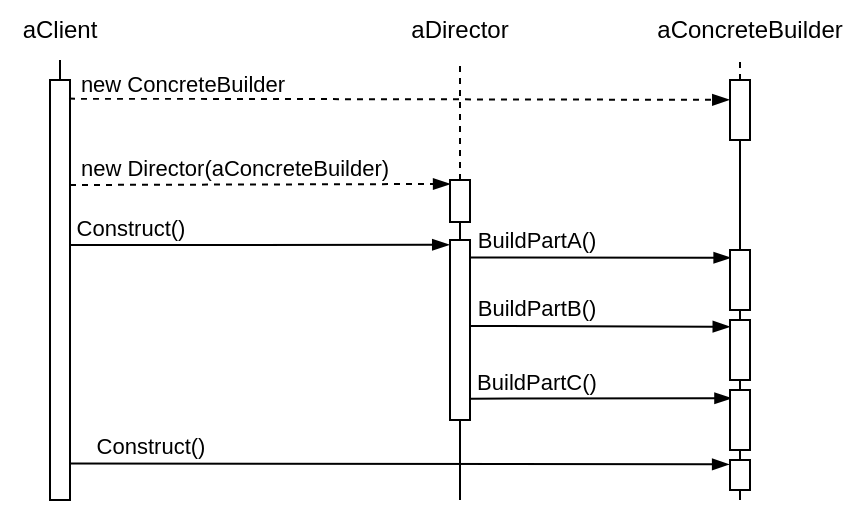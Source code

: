 <mxfile version="20.3.0" type="device"><diagram name="Page-1" id="13e1069c-82ec-6db2-03f1-153e76fe0fe0"><mxGraphModel dx="885" dy="583" grid="1" gridSize="10" guides="1" tooltips="1" connect="1" arrows="1" fold="1" page="1" pageScale="1" pageWidth="1100" pageHeight="850" background="none" math="0" shadow="0"><root><mxCell id="0"/><mxCell id="1" parent="0"/><mxCell id="tEfb9V2tBy13lsQ7NwME-4" value="aClient" style="text;html=1;strokeColor=none;fillColor=none;align=center;verticalAlign=middle;whiteSpace=wrap;rounded=0;" vertex="1" parent="1"><mxGeometry x="110" y="70" width="60" height="30" as="geometry"/></mxCell><mxCell id="tEfb9V2tBy13lsQ7NwME-5" value="aDirector" style="text;html=1;strokeColor=none;fillColor=none;align=center;verticalAlign=middle;whiteSpace=wrap;rounded=0;" vertex="1" parent="1"><mxGeometry x="310" y="70" width="60" height="30" as="geometry"/></mxCell><mxCell id="tEfb9V2tBy13lsQ7NwME-6" value="aConcreteBuilder" style="text;html=1;strokeColor=none;fillColor=none;align=center;verticalAlign=middle;whiteSpace=wrap;rounded=0;" vertex="1" parent="1"><mxGeometry x="430" y="70" width="110" height="30" as="geometry"/></mxCell><mxCell id="tEfb9V2tBy13lsQ7NwME-8" value="" style="endArrow=none;html=1;rounded=0;entryX=0.5;entryY=1;entryDx=0;entryDy=0;startArrow=none;" edge="1" parent="1" source="tEfb9V2tBy13lsQ7NwME-7" target="tEfb9V2tBy13lsQ7NwME-4"><mxGeometry width="50" height="50" relative="1" as="geometry"><mxPoint x="140" y="450" as="sourcePoint"/><mxPoint x="340" y="170" as="targetPoint"/></mxGeometry></mxCell><mxCell id="tEfb9V2tBy13lsQ7NwME-7" value="" style="rounded=0;whiteSpace=wrap;html=1;" vertex="1" parent="1"><mxGeometry x="135" y="110" width="10" height="210" as="geometry"/></mxCell><mxCell id="tEfb9V2tBy13lsQ7NwME-12" value="" style="endArrow=none;html=1;rounded=0;entryX=0.5;entryY=1;entryDx=0;entryDy=0;" edge="1" parent="1" target="tEfb9V2tBy13lsQ7NwME-7"><mxGeometry width="50" height="50" relative="1" as="geometry"><mxPoint x="140" y="320" as="sourcePoint"/><mxPoint x="140" y="100" as="targetPoint"/></mxGeometry></mxCell><mxCell id="tEfb9V2tBy13lsQ7NwME-15" value="" style="endArrow=none;html=1;rounded=0;entryX=0.5;entryY=1;entryDx=0;entryDy=0;startArrow=none;dashed=1;" edge="1" source="tEfb9V2tBy13lsQ7NwME-16" parent="1"><mxGeometry width="50" height="50" relative="1" as="geometry"><mxPoint x="340" y="450" as="sourcePoint"/><mxPoint x="340" y="100" as="targetPoint"/></mxGeometry></mxCell><mxCell id="tEfb9V2tBy13lsQ7NwME-16" value="" style="rounded=0;whiteSpace=wrap;html=1;" vertex="1" parent="1"><mxGeometry x="335" y="160" width="10" height="21" as="geometry"/></mxCell><mxCell id="tEfb9V2tBy13lsQ7NwME-17" value="" style="endArrow=none;html=1;rounded=0;entryX=0.5;entryY=1;entryDx=0;entryDy=0;startArrow=none;" edge="1" target="tEfb9V2tBy13lsQ7NwME-16" parent="1" source="tEfb9V2tBy13lsQ7NwME-26"><mxGeometry width="50" height="50" relative="1" as="geometry"><mxPoint x="340" y="450" as="sourcePoint"/><mxPoint x="340" y="100" as="targetPoint"/></mxGeometry></mxCell><mxCell id="tEfb9V2tBy13lsQ7NwME-19" value="" style="endArrow=none;html=1;rounded=0;entryX=0.5;entryY=1;entryDx=0;entryDy=0;startArrow=none;dashed=1;" edge="1" source="tEfb9V2tBy13lsQ7NwME-20" parent="1"><mxGeometry width="50" height="50" relative="1" as="geometry"><mxPoint x="480" y="450" as="sourcePoint"/><mxPoint x="480" y="100" as="targetPoint"/></mxGeometry></mxCell><mxCell id="tEfb9V2tBy13lsQ7NwME-20" value="" style="rounded=0;whiteSpace=wrap;html=1;" vertex="1" parent="1"><mxGeometry x="475" y="110" width="10" height="30" as="geometry"/></mxCell><mxCell id="tEfb9V2tBy13lsQ7NwME-21" value="" style="endArrow=none;html=1;rounded=0;entryX=0.5;entryY=1;entryDx=0;entryDy=0;startArrow=none;" edge="1" target="tEfb9V2tBy13lsQ7NwME-20" parent="1" source="tEfb9V2tBy13lsQ7NwME-38"><mxGeometry width="50" height="50" relative="1" as="geometry"><mxPoint x="480" y="450" as="sourcePoint"/><mxPoint x="480" y="100" as="targetPoint"/></mxGeometry></mxCell><mxCell id="tEfb9V2tBy13lsQ7NwME-22" value="" style="endArrow=blockThin;dashed=1;html=1;rounded=0;endFill=1;exitX=0.95;exitY=0.049;exitDx=0;exitDy=0;exitPerimeter=0;entryX=-0.037;entryY=0.331;entryDx=0;entryDy=0;entryPerimeter=0;" edge="1" parent="1" target="tEfb9V2tBy13lsQ7NwME-20"><mxGeometry width="50" height="50" relative="1" as="geometry"><mxPoint x="144.5" y="119.31" as="sourcePoint"/><mxPoint x="540" y="120" as="targetPoint"/></mxGeometry></mxCell><mxCell id="tEfb9V2tBy13lsQ7NwME-23" value="new ConcreteBuilder" style="edgeLabel;html=1;align=center;verticalAlign=middle;resizable=0;points=[];" vertex="1" connectable="0" parent="tEfb9V2tBy13lsQ7NwME-22"><mxGeometry x="-0.871" relative="1" as="geometry"><mxPoint x="35" y="-8" as="offset"/></mxGeometry></mxCell><mxCell id="tEfb9V2tBy13lsQ7NwME-24" value="" style="endArrow=blockThin;dashed=1;html=1;rounded=0;endFill=1;entryX=0.004;entryY=0.094;entryDx=0;entryDy=0;entryPerimeter=0;exitX=1;exitY=0.25;exitDx=0;exitDy=0;" edge="1" parent="1" source="tEfb9V2tBy13lsQ7NwME-7" target="tEfb9V2tBy13lsQ7NwME-16"><mxGeometry width="50" height="50" relative="1" as="geometry"><mxPoint x="150" y="160" as="sourcePoint"/><mxPoint x="330" y="160" as="targetPoint"/></mxGeometry></mxCell><mxCell id="tEfb9V2tBy13lsQ7NwME-25" value="new Director(aConcreteBuilder)" style="edgeLabel;html=1;align=center;verticalAlign=middle;resizable=0;points=[];" vertex="1" connectable="0" parent="tEfb9V2tBy13lsQ7NwME-24"><mxGeometry x="-0.871" relative="1" as="geometry"><mxPoint x="69" y="-9" as="offset"/></mxGeometry></mxCell><mxCell id="tEfb9V2tBy13lsQ7NwME-26" value="" style="rounded=0;whiteSpace=wrap;html=1;" vertex="1" parent="1"><mxGeometry x="335" y="190" width="10" height="90" as="geometry"/></mxCell><mxCell id="tEfb9V2tBy13lsQ7NwME-27" value="" style="endArrow=none;html=1;rounded=0;entryX=0.5;entryY=1;entryDx=0;entryDy=0;" edge="1" parent="1" target="tEfb9V2tBy13lsQ7NwME-26"><mxGeometry width="50" height="50" relative="1" as="geometry"><mxPoint x="340" y="320" as="sourcePoint"/><mxPoint x="340" y="181" as="targetPoint"/></mxGeometry></mxCell><mxCell id="tEfb9V2tBy13lsQ7NwME-28" value="" style="endArrow=blockThin;html=1;rounded=0;endFill=1;entryX=-0.039;entryY=0.026;entryDx=0;entryDy=0;entryPerimeter=0;exitX=0.988;exitY=0.393;exitDx=0;exitDy=0;exitPerimeter=0;" edge="1" parent="1" source="tEfb9V2tBy13lsQ7NwME-7" target="tEfb9V2tBy13lsQ7NwME-26"><mxGeometry width="50" height="50" relative="1" as="geometry"><mxPoint x="180" y="210" as="sourcePoint"/><mxPoint x="335.0" y="200.134" as="targetPoint"/></mxGeometry></mxCell><mxCell id="tEfb9V2tBy13lsQ7NwME-29" value="Construct()" style="edgeLabel;html=1;align=center;verticalAlign=middle;resizable=0;points=[];" vertex="1" connectable="0" parent="tEfb9V2tBy13lsQ7NwME-28"><mxGeometry x="-0.871" relative="1" as="geometry"><mxPoint x="18" y="-9" as="offset"/></mxGeometry></mxCell><mxCell id="tEfb9V2tBy13lsQ7NwME-30" value="" style="endArrow=blockThin;html=1;rounded=0;endFill=1;exitX=1.017;exitY=0.097;exitDx=0;exitDy=0;exitPerimeter=0;entryX=0.03;entryY=0.13;entryDx=0;entryDy=0;entryPerimeter=0;" edge="1" parent="1" source="tEfb9V2tBy13lsQ7NwME-26" target="tEfb9V2tBy13lsQ7NwME-38"><mxGeometry width="50" height="50" relative="1" as="geometry"><mxPoint x="355.71" y="220.0" as="sourcePoint"/><mxPoint x="480" y="199" as="targetPoint"/></mxGeometry></mxCell><mxCell id="tEfb9V2tBy13lsQ7NwME-31" value="BuildPartA()" style="edgeLabel;html=1;align=center;verticalAlign=middle;resizable=0;points=[];" vertex="1" connectable="0" parent="tEfb9V2tBy13lsQ7NwME-30"><mxGeometry x="-0.871" relative="1" as="geometry"><mxPoint x="24" y="-9" as="offset"/></mxGeometry></mxCell><mxCell id="tEfb9V2tBy13lsQ7NwME-32" value="" style="endArrow=blockThin;html=1;rounded=0;endFill=1;exitX=1;exitY=0.5;exitDx=0;exitDy=0;entryX=-0.013;entryY=0.112;entryDx=0;entryDy=0;entryPerimeter=0;" edge="1" parent="1" target="tEfb9V2tBy13lsQ7NwME-40"><mxGeometry width="50" height="50" relative="1" as="geometry"><mxPoint x="345" y="233" as="sourcePoint"/><mxPoint x="480" y="233" as="targetPoint"/></mxGeometry></mxCell><mxCell id="tEfb9V2tBy13lsQ7NwME-33" value="BuildPartB()" style="edgeLabel;html=1;align=center;verticalAlign=middle;resizable=0;points=[];" vertex="1" connectable="0" parent="tEfb9V2tBy13lsQ7NwME-32"><mxGeometry x="-0.871" relative="1" as="geometry"><mxPoint x="24" y="-9" as="offset"/></mxGeometry></mxCell><mxCell id="tEfb9V2tBy13lsQ7NwME-34" value="" style="endArrow=blockThin;html=1;rounded=0;endFill=1;exitX=1.026;exitY=0.848;exitDx=0;exitDy=0;exitPerimeter=0;entryX=0.072;entryY=0.137;entryDx=0;entryDy=0;entryPerimeter=0;" edge="1" parent="1" target="tEfb9V2tBy13lsQ7NwME-42"><mxGeometry width="50" height="50" relative="1" as="geometry"><mxPoint x="345.26" y="269.32" as="sourcePoint"/><mxPoint x="480" y="269" as="targetPoint"/></mxGeometry></mxCell><mxCell id="tEfb9V2tBy13lsQ7NwME-35" value="BuildPartC()" style="edgeLabel;html=1;align=center;verticalAlign=middle;resizable=0;points=[];" vertex="1" connectable="0" parent="tEfb9V2tBy13lsQ7NwME-34"><mxGeometry x="-0.871" relative="1" as="geometry"><mxPoint x="24" y="-9" as="offset"/></mxGeometry></mxCell><mxCell id="tEfb9V2tBy13lsQ7NwME-38" value="" style="rounded=0;whiteSpace=wrap;html=1;" vertex="1" parent="1"><mxGeometry x="475" y="195" width="10" height="30" as="geometry"/></mxCell><mxCell id="tEfb9V2tBy13lsQ7NwME-39" value="" style="endArrow=none;html=1;rounded=0;entryX=0.5;entryY=1;entryDx=0;entryDy=0;startArrow=none;" edge="1" parent="1" source="tEfb9V2tBy13lsQ7NwME-40" target="tEfb9V2tBy13lsQ7NwME-38"><mxGeometry width="50" height="50" relative="1" as="geometry"><mxPoint x="480" y="450" as="sourcePoint"/><mxPoint x="480" y="140" as="targetPoint"/></mxGeometry></mxCell><mxCell id="tEfb9V2tBy13lsQ7NwME-40" value="" style="rounded=0;whiteSpace=wrap;html=1;" vertex="1" parent="1"><mxGeometry x="475" y="230" width="10" height="30" as="geometry"/></mxCell><mxCell id="tEfb9V2tBy13lsQ7NwME-41" value="" style="endArrow=none;html=1;rounded=0;entryX=0.5;entryY=1;entryDx=0;entryDy=0;startArrow=none;" edge="1" parent="1" source="tEfb9V2tBy13lsQ7NwME-42" target="tEfb9V2tBy13lsQ7NwME-40"><mxGeometry width="50" height="50" relative="1" as="geometry"><mxPoint x="480" y="450" as="sourcePoint"/><mxPoint x="480" y="211" as="targetPoint"/></mxGeometry></mxCell><mxCell id="tEfb9V2tBy13lsQ7NwME-42" value="" style="rounded=0;whiteSpace=wrap;html=1;" vertex="1" parent="1"><mxGeometry x="475" y="265" width="10" height="30" as="geometry"/></mxCell><mxCell id="tEfb9V2tBy13lsQ7NwME-43" value="" style="endArrow=none;html=1;rounded=0;entryX=0.5;entryY=1;entryDx=0;entryDy=0;startArrow=none;" edge="1" parent="1" source="tEfb9V2tBy13lsQ7NwME-46" target="tEfb9V2tBy13lsQ7NwME-42"><mxGeometry width="50" height="50" relative="1" as="geometry"><mxPoint x="480" y="320" as="sourcePoint"/><mxPoint x="480" y="250" as="targetPoint"/></mxGeometry></mxCell><mxCell id="tEfb9V2tBy13lsQ7NwME-44" value="" style="endArrow=blockThin;html=1;rounded=0;endFill=1;exitX=0.997;exitY=0.913;exitDx=0;exitDy=0;exitPerimeter=0;entryX=-0.044;entryY=0.146;entryDx=0;entryDy=0;entryPerimeter=0;" edge="1" parent="1" source="tEfb9V2tBy13lsQ7NwME-7" target="tEfb9V2tBy13lsQ7NwME-46"><mxGeometry width="50" height="50" relative="1" as="geometry"><mxPoint x="150" y="302" as="sourcePoint"/><mxPoint x="460" y="302" as="targetPoint"/></mxGeometry></mxCell><mxCell id="tEfb9V2tBy13lsQ7NwME-45" value="Construct()" style="edgeLabel;html=1;align=center;verticalAlign=middle;resizable=0;points=[];" vertex="1" connectable="0" parent="tEfb9V2tBy13lsQ7NwME-44"><mxGeometry x="-0.871" relative="1" as="geometry"><mxPoint x="18" y="-9" as="offset"/></mxGeometry></mxCell><mxCell id="tEfb9V2tBy13lsQ7NwME-46" value="" style="rounded=0;whiteSpace=wrap;html=1;" vertex="1" parent="1"><mxGeometry x="475" y="300" width="10" height="15" as="geometry"/></mxCell><mxCell id="tEfb9V2tBy13lsQ7NwME-48" value="" style="endArrow=none;html=1;rounded=0;entryX=0.5;entryY=1;entryDx=0;entryDy=0;" edge="1" parent="1" target="tEfb9V2tBy13lsQ7NwME-46"><mxGeometry width="50" height="50" relative="1" as="geometry"><mxPoint x="480" y="320" as="sourcePoint"/><mxPoint x="480" y="295" as="targetPoint"/></mxGeometry></mxCell></root></mxGraphModel></diagram></mxfile>